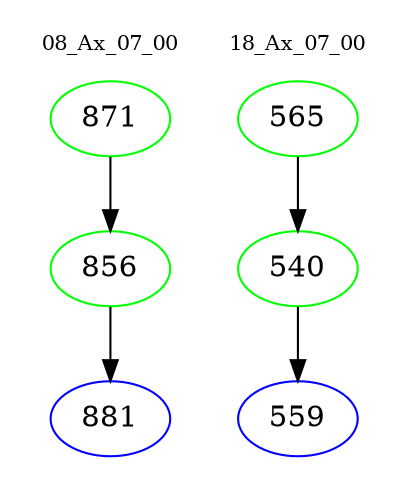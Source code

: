 digraph{
subgraph cluster_0 {
color = white
label = "08_Ax_07_00";
fontsize=10;
T0_871 [label="871", color="green"]
T0_871 -> T0_856 [color="black"]
T0_856 [label="856", color="green"]
T0_856 -> T0_881 [color="black"]
T0_881 [label="881", color="blue"]
}
subgraph cluster_1 {
color = white
label = "18_Ax_07_00";
fontsize=10;
T1_565 [label="565", color="green"]
T1_565 -> T1_540 [color="black"]
T1_540 [label="540", color="green"]
T1_540 -> T1_559 [color="black"]
T1_559 [label="559", color="blue"]
}
}
